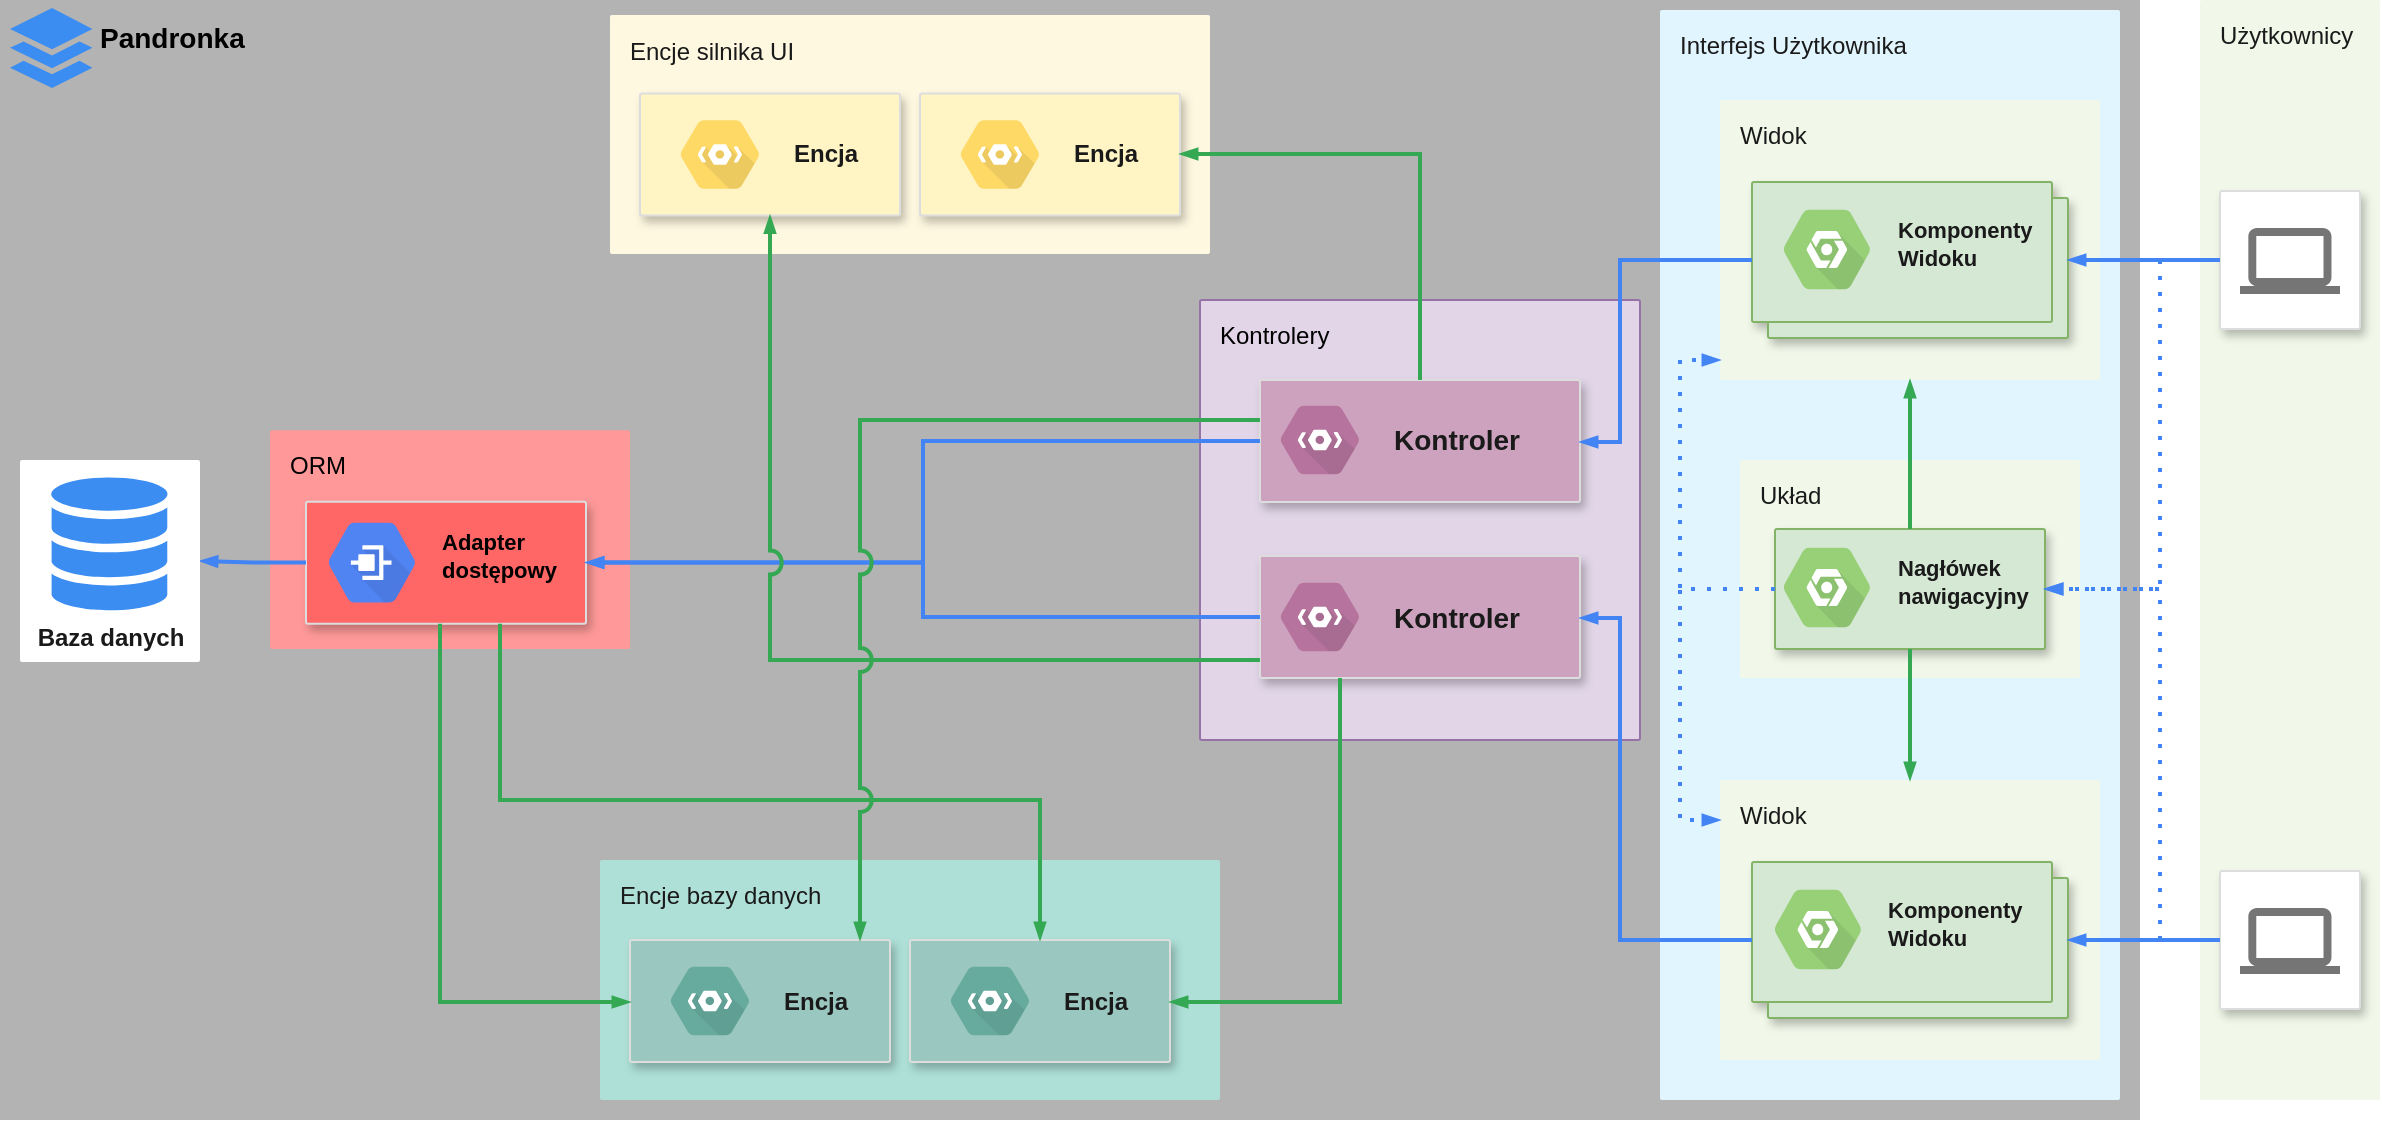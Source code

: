 <mxfile version="13.9.8"><diagram id="f106602c-feb2-e66a-4537-3a34d633f6aa" name="Page-1"><mxGraphModel dx="2555" dy="773" grid="1" gridSize="10" guides="1" tooltips="1" connect="1" arrows="1" fold="1" page="1" pageScale="1" pageWidth="1169" pageHeight="827" background="#ffffff" math="0" shadow="0"><root><mxCell id="0"/><mxCell id="1" parent="0"/><mxCell id="14" value="Pandronka" style="strokeColor=none;shadow=0;gradientColor=none;fontSize=14;align=left;spacing=10;9E9E9E;verticalAlign=top;spacingTop=-4;fontStyle=1;spacingLeft=40;html=1;fillColor=#B3B3B3;" parent="1" vertex="1"><mxGeometry x="-160" y="100" width="1070" height="560" as="geometry"/></mxCell><mxCell id="756" value="Użytkownicy" style="rounded=1;absoluteArcSize=1;arcSize=2;html=1;strokeColor=none;gradientColor=none;shadow=0;dashed=0;strokeColor=none;fontSize=12;align=left;verticalAlign=top;spacing=10;spacingTop=-4;fillColor=#F1F8E9;fontColor=#1A1A1A;" parent="1" vertex="1"><mxGeometry x="940" y="100" width="90" height="550" as="geometry"/></mxCell><mxCell id="749" value="" style="strokeColor=#dddddd;fillColor=#ffffff;shadow=1;strokeWidth=1;rounded=1;absoluteArcSize=1;arcSize=2;labelPosition=center;verticalLabelPosition=middle;align=center;verticalAlign=bottom;spacingLeft=0;fontColor=#999999;fontSize=12;whiteSpace=wrap;spacingBottom=2;html=1;" parent="1" vertex="1"><mxGeometry x="950" y="195.5" width="70" height="69" as="geometry"/></mxCell><mxCell id="750" value="" style="dashed=0;connectable=0;html=1;fillColor=#757575;strokeColor=none;shape=mxgraph.gcp2.laptop;part=1;" parent="749" vertex="1"><mxGeometry x="0.5" width="50" height="33" relative="1" as="geometry"><mxPoint x="-25" y="18.5" as="offset"/></mxGeometry></mxCell><mxCell id="5hxWeINbUFPwopK3Mf6m-791" value="" style="strokeColor=#dddddd;fillColor=#ffffff;shadow=1;strokeWidth=1;rounded=1;absoluteArcSize=1;arcSize=2;labelPosition=center;verticalLabelPosition=middle;align=center;verticalAlign=bottom;spacingLeft=0;fontColor=#999999;fontSize=12;whiteSpace=wrap;spacingBottom=2;html=1;" vertex="1" parent="1"><mxGeometry x="950" y="535.5" width="70" height="69" as="geometry"/></mxCell><mxCell id="5hxWeINbUFPwopK3Mf6m-792" value="" style="dashed=0;connectable=0;html=1;fillColor=#757575;strokeColor=none;shape=mxgraph.gcp2.laptop;part=1;" vertex="1" parent="5hxWeINbUFPwopK3Mf6m-791"><mxGeometry x="0.5" width="50" height="33" relative="1" as="geometry"><mxPoint x="-25" y="18.5" as="offset"/></mxGeometry></mxCell><mxCell id="5hxWeINbUFPwopK3Mf6m-793" value="Interfejs Użytkownika" style="points=[[0,0,0],[0.25,0,0],[0.5,0,0],[0.75,0,0],[1,0,0],[1,0.25,0],[1,0.5,0],[1,0.75,0],[1,1,0],[0.75,1,0],[0.5,1,0],[0.25,1,0],[0,1,0],[0,0.75,0],[0,0.5,0],[0,0.25,0]];rounded=1;absoluteArcSize=1;arcSize=2;html=1;strokeColor=none;gradientColor=none;shadow=0;dashed=0;fontSize=12;align=left;verticalAlign=top;spacing=10;spacingTop=-4;fillColor=#E1F5FE;fontColor=#1A1A1A;" vertex="1" parent="1"><mxGeometry x="670" y="105" width="230" height="545" as="geometry"/></mxCell><mxCell id="5hxWeINbUFPwopK3Mf6m-794" value="Widok" style="points=[[0,0,0],[0.25,0,0],[0.5,0,0],[0.75,0,0],[1,0,0],[1,0.25,0],[1,0.5,0],[1,0.75,0],[1,1,0],[0.75,1,0],[0.5,1,0],[0.25,1,0],[0,1,0],[0,0.75,0],[0,0.5,0],[0,0.25,0]];rounded=1;absoluteArcSize=1;arcSize=2;html=1;strokeColor=none;gradientColor=none;shadow=0;dashed=0;fontSize=12;align=left;verticalAlign=top;spacing=10;spacingTop=-4;fillColor=#F1F8E9;fontColor=#1A1A1A;" vertex="1" parent="1"><mxGeometry x="700" y="150" width="190" height="140" as="geometry"/></mxCell><mxCell id="5hxWeINbUFPwopK3Mf6m-796" value="Układ" style="points=[[0,0,0],[0.25,0,0],[0.5,0,0],[0.75,0,0],[1,0,0],[1,0.25,0],[1,0.5,0],[1,0.75,0],[1,1,0],[0.75,1,0],[0.5,1,0],[0.25,1,0],[0,1,0],[0,0.75,0],[0,0.5,0],[0,0.25,0]];rounded=1;absoluteArcSize=1;arcSize=2;html=1;strokeColor=none;gradientColor=none;shadow=0;dashed=0;fontSize=12;align=left;verticalAlign=top;spacing=10;spacingTop=-4;fillColor=#F1F8E9;fontColor=#1A1A1A;" vertex="1" parent="1"><mxGeometry x="710" y="330" width="170" height="109" as="geometry"/></mxCell><mxCell id="5hxWeINbUFPwopK3Mf6m-797" value="" style="strokeColor=#82b366;fillColor=#d5e8d4;shadow=1;strokeWidth=1;rounded=1;absoluteArcSize=1;arcSize=2;fontSize=10;align=center;html=1;" vertex="1" parent="1"><mxGeometry x="727.5" y="364.5" width="135" height="60" as="geometry"/></mxCell><mxCell id="5hxWeINbUFPwopK3Mf6m-799" value="" style="html=1;aspect=fixed;strokeColor=none;shadow=0;align=center;verticalAlign=top;fillColor=#3B8DF1;shape=mxgraph.gcp2.files" vertex="1" parent="1"><mxGeometry x="-155" y="104" width="41.23" height="40" as="geometry"/></mxCell><mxCell id="5hxWeINbUFPwopK3Mf6m-787" value="" style="shape=mxgraph.gcp2.doubleRect;strokeColor=#82b366;fillColor=#d5e8d4;shadow=1;strokeWidth=1;fontSize=10;align=center;html=1;" vertex="1" parent="1"><mxGeometry x="716" y="191" width="158" height="78" as="geometry"/></mxCell><mxCell id="5hxWeINbUFPwopK3Mf6m-804" value="Widok" style="points=[[0,0,0],[0.25,0,0],[0.5,0,0],[0.75,0,0],[1,0,0],[1,0.25,0],[1,0.5,0],[1,0.75,0],[1,1,0],[0.75,1,0],[0.5,1,0],[0.25,1,0],[0,1,0],[0,0.75,0],[0,0.5,0],[0,0.25,0]];rounded=1;absoluteArcSize=1;arcSize=2;html=1;strokeColor=none;gradientColor=none;shadow=0;dashed=0;fontSize=12;align=left;verticalAlign=top;spacing=10;spacingTop=-4;fillColor=#F1F8E9;fontColor=#1A1A1A;" vertex="1" parent="1"><mxGeometry x="700" y="490" width="190" height="140" as="geometry"/></mxCell><mxCell id="5hxWeINbUFPwopK3Mf6m-805" value="" style="shape=mxgraph.gcp2.doubleRect;strokeColor=#82b366;fillColor=#d5e8d4;shadow=1;strokeWidth=1;fontSize=10;align=center;html=1;" vertex="1" parent="1"><mxGeometry x="716" y="531" width="158" height="78" as="geometry"/></mxCell><mxCell id="5hxWeINbUFPwopK3Mf6m-807" value="" style="edgeStyle=orthogonalEdgeStyle;fontSize=12;html=1;endArrow=blockThin;endFill=1;rounded=0;strokeWidth=2;endSize=4;startSize=4;strokeColor=#34A853;dashed=0;" edge="1" parent="1" source="5hxWeINbUFPwopK3Mf6m-797" target="5hxWeINbUFPwopK3Mf6m-794"><mxGeometry width="100" relative="1" as="geometry"><mxPoint x="330" y="310" as="sourcePoint"/><mxPoint x="430" y="310" as="targetPoint"/><Array as="points"/></mxGeometry></mxCell><mxCell id="5hxWeINbUFPwopK3Mf6m-810" value="" style="edgeStyle=orthogonalEdgeStyle;fontSize=12;html=1;endArrow=blockThin;endFill=1;rounded=0;strokeWidth=2;endSize=4;startSize=4;strokeColor=#34A853;dashed=0;" edge="1" parent="1" source="5hxWeINbUFPwopK3Mf6m-797" target="5hxWeINbUFPwopK3Mf6m-804"><mxGeometry width="100" relative="1" as="geometry"><mxPoint x="390" y="440" as="sourcePoint"/><mxPoint x="490" y="440" as="targetPoint"/></mxGeometry></mxCell><mxCell id="5hxWeINbUFPwopK3Mf6m-812" value="" style="edgeStyle=orthogonalEdgeStyle;fontSize=12;html=1;endArrow=blockThin;endFill=1;rounded=0;strokeWidth=2;endSize=4;startSize=4;dashed=0;strokeColor=#4284F3;" edge="1" parent="1" source="749" target="5hxWeINbUFPwopK3Mf6m-787"><mxGeometry width="100" relative="1" as="geometry"><mxPoint x="1050" y="320" as="sourcePoint"/><mxPoint x="1150" y="320" as="targetPoint"/></mxGeometry></mxCell><mxCell id="5hxWeINbUFPwopK3Mf6m-813" value="" style="edgeStyle=orthogonalEdgeStyle;fontSize=12;html=1;endArrow=blockThin;endFill=1;rounded=0;strokeWidth=2;endSize=4;startSize=4;dashed=0;strokeColor=#4284F3;" edge="1" parent="1" source="5hxWeINbUFPwopK3Mf6m-791" target="5hxWeINbUFPwopK3Mf6m-805"><mxGeometry width="100" relative="1" as="geometry"><mxPoint x="1070" y="470" as="sourcePoint"/><mxPoint x="1170" y="470" as="targetPoint"/></mxGeometry></mxCell><mxCell id="5hxWeINbUFPwopK3Mf6m-814" value="" style="edgeStyle=orthogonalEdgeStyle;fontSize=12;html=1;endArrow=blockThin;endFill=1;rounded=0;strokeWidth=2;endSize=4;startSize=4;dashed=1;dashPattern=1 3;strokeColor=#4284F3;" edge="1" parent="1" target="5hxWeINbUFPwopK3Mf6m-797"><mxGeometry width="100" relative="1" as="geometry"><mxPoint x="920" y="230" as="sourcePoint"/><mxPoint x="1180" y="460" as="targetPoint"/><Array as="points"><mxPoint x="920" y="300"/><mxPoint x="920" y="395"/></Array></mxGeometry></mxCell><mxCell id="5hxWeINbUFPwopK3Mf6m-815" value="" style="edgeStyle=orthogonalEdgeStyle;fontSize=12;html=1;endArrow=blockThin;endFill=1;rounded=0;strokeWidth=2;endSize=4;startSize=4;dashed=1;dashPattern=1 3;strokeColor=#4284F3;" edge="1" parent="1" target="5hxWeINbUFPwopK3Mf6m-797"><mxGeometry width="100" relative="1" as="geometry"><mxPoint x="920" y="570" as="sourcePoint"/><mxPoint x="1170" y="460" as="targetPoint"/><Array as="points"><mxPoint x="920" y="460"/><mxPoint x="920" y="395"/></Array></mxGeometry></mxCell><mxCell id="5hxWeINbUFPwopK3Mf6m-816" value="Kontrolery" style="points=[[0,0,0],[0.25,0,0],[0.5,0,0],[0.75,0,0],[1,0,0],[1,0.25,0],[1,0.5,0],[1,0.75,0],[1,1,0],[0.75,1,0],[0.5,1,0],[0.25,1,0],[0,1,0],[0,0.75,0],[0,0.5,0],[0,0.25,0]];rounded=1;absoluteArcSize=1;arcSize=2;html=1;strokeColor=#9673a6;shadow=0;dashed=0;fontSize=12;align=left;verticalAlign=top;spacing=10;spacingTop=-4;fillColor=#e1d5e7;" vertex="1" parent="1"><mxGeometry x="440" y="250" width="220" height="220" as="geometry"/></mxCell><mxCell id="5hxWeINbUFPwopK3Mf6m-785" value="" style="strokeColor=#dddddd;shadow=1;strokeWidth=1;rounded=1;absoluteArcSize=1;arcSize=2;fontSize=10;fontColor=#9E9E9E;align=center;html=1;fillColor=#CDA2BE;" vertex="1" parent="1"><mxGeometry x="470" y="290" width="160" height="61" as="geometry"/></mxCell><mxCell id="5hxWeINbUFPwopK3Mf6m-817" value="&lt;font style=&quot;font-size: 14px&quot; color=&quot;#1A1A1A&quot;&gt;Kontroler&lt;/font&gt;" style="dashed=0;connectable=0;html=1;strokeColor=none;shape=mxgraph.gcp2.hexIcon;prIcon=cloud_tools_for_powershell;part=1;labelPosition=right;verticalLabelPosition=middle;align=left;verticalAlign=middle;spacingLeft=5;fontColor=#999999;fontSize=12;fillColor=#B5739D;fontStyle=1" vertex="1" parent="1"><mxGeometry x="470" y="294.75" width="60" height="50.5" as="geometry"/></mxCell><mxCell id="5hxWeINbUFPwopK3Mf6m-818" value="" style="strokeColor=#dddddd;shadow=1;strokeWidth=1;rounded=1;absoluteArcSize=1;arcSize=2;fontSize=10;fontColor=#9E9E9E;align=center;html=1;fillColor=#CDA2BE;" vertex="1" parent="1"><mxGeometry x="470" y="378" width="160" height="61" as="geometry"/></mxCell><mxCell id="5hxWeINbUFPwopK3Mf6m-819" value="&lt;font style=&quot;font-size: 14px&quot; color=&quot;#1A1A1A&quot;&gt;Kontroler&lt;/font&gt;" style="dashed=0;connectable=0;html=1;strokeColor=none;shape=mxgraph.gcp2.hexIcon;prIcon=cloud_tools_for_powershell;part=1;labelPosition=right;verticalLabelPosition=middle;align=left;verticalAlign=middle;spacingLeft=5;fontColor=#999999;fontSize=12;fillColor=#B5739D;fontStyle=1" vertex="1" parent="1"><mxGeometry x="470" y="383.25" width="60" height="50.5" as="geometry"/></mxCell><mxCell id="5hxWeINbUFPwopK3Mf6m-823" value="" style="edgeStyle=orthogonalEdgeStyle;fontSize=12;html=1;endArrow=blockThin;endFill=1;rounded=0;strokeWidth=2;endSize=4;startSize=4;dashed=0;strokeColor=#4284F3;" edge="1" parent="1" source="5hxWeINbUFPwopK3Mf6m-787" target="5hxWeINbUFPwopK3Mf6m-785"><mxGeometry width="100" relative="1" as="geometry"><mxPoint x="570" y="60" as="sourcePoint"/><mxPoint x="670" y="60" as="targetPoint"/><Array as="points"><mxPoint x="650" y="230"/><mxPoint x="650" y="321"/></Array></mxGeometry></mxCell><mxCell id="5hxWeINbUFPwopK3Mf6m-824" value="" style="edgeStyle=orthogonalEdgeStyle;fontSize=12;html=1;endArrow=blockThin;endFill=1;rounded=0;strokeWidth=2;endSize=4;startSize=4;dashed=0;strokeColor=#4284F3;" edge="1" parent="1" source="5hxWeINbUFPwopK3Mf6m-805" target="5hxWeINbUFPwopK3Mf6m-818"><mxGeometry width="100" relative="1" as="geometry"><mxPoint x="650" y="70" as="sourcePoint"/><mxPoint x="750" y="70" as="targetPoint"/><Array as="points"><mxPoint x="650" y="570"/><mxPoint x="650" y="409"/></Array></mxGeometry></mxCell><mxCell id="5hxWeINbUFPwopK3Mf6m-825" value="&lt;div&gt;&lt;font color=&quot;#1A1A1A&quot;&gt;Nagłówek&lt;/font&gt;&lt;/div&gt;&lt;div&gt;&lt;font color=&quot;#1A1A1A&quot;&gt;nawigacyjny&lt;br&gt;&lt;/font&gt;&lt;/div&gt;" style="html=1;strokeColor=none;verticalAlign=middle;labelPosition=right;verticalLabelPosition=middle;align=left;spacingTop=-6;fontSize=11;fontStyle=1;fontColor=#999999;shape=mxgraph.gcp2.hexIcon;prIcon=placeholder;fillColor=#97D077;" vertex="1" parent="1"><mxGeometry x="720.5" y="364.5" width="66" height="58.5" as="geometry"/></mxCell><mxCell id="5hxWeINbUFPwopK3Mf6m-800" value="&lt;div&gt;&lt;font color=&quot;#1A1A1A&quot;&gt;Komponenty&lt;/font&gt;&lt;/div&gt;&lt;div&gt;&lt;font color=&quot;#1A1A1A&quot;&gt;Widoku&lt;br&gt;&lt;/font&gt;&lt;/div&gt;" style="html=1;strokeColor=none;verticalAlign=middle;labelPosition=right;verticalLabelPosition=middle;align=left;spacingTop=-6;fontSize=11;fontStyle=1;fontColor=#999999;shape=mxgraph.gcp2.hexIcon;prIcon=placeholder;fillColor=#97D077;" vertex="1" parent="1"><mxGeometry x="720.5" y="195.5" width="66" height="58.5" as="geometry"/></mxCell><mxCell id="5hxWeINbUFPwopK3Mf6m-826" value="&lt;div&gt;&lt;font color=&quot;#1A1A1A&quot;&gt;Komponenty&lt;/font&gt;&lt;/div&gt;&lt;div&gt;&lt;font color=&quot;#1A1A1A&quot;&gt;Widoku&lt;br&gt;&lt;/font&gt;&lt;/div&gt;" style="html=1;strokeColor=none;verticalAlign=middle;labelPosition=right;verticalLabelPosition=middle;align=left;spacingTop=-6;fontSize=11;fontStyle=1;fontColor=#999999;shape=mxgraph.gcp2.hexIcon;prIcon=placeholder;fillColor=#97D077;" vertex="1" parent="1"><mxGeometry x="716" y="535.5" width="66" height="58.5" as="geometry"/></mxCell><mxCell id="5hxWeINbUFPwopK3Mf6m-827" value="" style="edgeStyle=orthogonalEdgeStyle;fontSize=12;html=1;endArrow=blockThin;endFill=1;rounded=0;strokeWidth=2;endSize=4;startSize=4;dashed=1;dashPattern=1 3;strokeColor=#4284F3;" edge="1" parent="1" source="5hxWeINbUFPwopK3Mf6m-797" target="5hxWeINbUFPwopK3Mf6m-794"><mxGeometry width="100" relative="1" as="geometry"><mxPoint x="650" y="70" as="sourcePoint"/><mxPoint x="750" y="70" as="targetPoint"/><Array as="points"><mxPoint x="680" y="395"/><mxPoint x="680" y="280"/></Array></mxGeometry></mxCell><mxCell id="5hxWeINbUFPwopK3Mf6m-828" value="" style="edgeStyle=orthogonalEdgeStyle;fontSize=12;html=1;endArrow=blockThin;endFill=1;rounded=0;strokeWidth=2;endSize=4;startSize=4;dashed=1;dashPattern=1 3;strokeColor=#4284F3;" edge="1" parent="1" source="5hxWeINbUFPwopK3Mf6m-797" target="5hxWeINbUFPwopK3Mf6m-804"><mxGeometry width="100" relative="1" as="geometry"><mxPoint x="1060" y="410" as="sourcePoint"/><mxPoint x="1160" y="410" as="targetPoint"/><Array as="points"><mxPoint x="680" y="395"/><mxPoint x="680" y="510"/></Array></mxGeometry></mxCell><mxCell id="5hxWeINbUFPwopK3Mf6m-829" value="Encje silnika UI" style="points=[[0,0,0],[0.25,0,0],[0.5,0,0],[0.75,0,0],[1,0,0],[1,0.25,0],[1,0.5,0],[1,0.75,0],[1,1,0],[0.75,1,0],[0.5,1,0],[0.25,1,0],[0,1,0],[0,0.75,0],[0,0.5,0],[0,0.25,0]];rounded=1;absoluteArcSize=1;arcSize=2;html=1;strokeColor=none;gradientColor=none;shadow=0;dashed=0;fontSize=12;align=left;verticalAlign=top;spacing=10;spacingTop=-4;fillColor=#FFF8E1;fontColor=#1A1A1A;" vertex="1" parent="1"><mxGeometry x="145" y="107.5" width="300" height="119.5" as="geometry"/></mxCell><mxCell id="5hxWeINbUFPwopK3Mf6m-830" value="Encje bazy danych" style="points=[[0,0,0],[0.25,0,0],[0.5,0,0],[0.75,0,0],[1,0,0],[1,0.25,0],[1,0.5,0],[1,0.75,0],[1,1,0],[0.75,1,0],[0.5,1,0],[0.25,1,0],[0,1,0],[0,0.75,0],[0,0.5,0],[0,0.25,0]];rounded=1;absoluteArcSize=1;arcSize=2;html=1;strokeColor=none;gradientColor=none;shadow=0;dashed=0;fontSize=12;align=left;verticalAlign=top;spacing=10;spacingTop=-4;fontColor=#1A1A1A;fillColor=#AEE0D7;" vertex="1" parent="1"><mxGeometry x="140" y="530" width="310" height="120" as="geometry"/></mxCell><mxCell id="5hxWeINbUFPwopK3Mf6m-832" value="" style="strokeColor=#dddddd;shadow=1;strokeWidth=1;rounded=1;absoluteArcSize=1;arcSize=2;fontSize=10;fontColor=#9E9E9E;align=center;html=1;fillColor=#FFF4C3;" vertex="1" parent="1"><mxGeometry x="300" y="146.75" width="130" height="61" as="geometry"/></mxCell><mxCell id="5hxWeINbUFPwopK3Mf6m-833" value="Encja" style="dashed=0;connectable=0;html=1;strokeColor=none;shape=mxgraph.gcp2.hexIcon;prIcon=cloud_tools_for_powershell;part=1;labelPosition=right;verticalLabelPosition=middle;align=left;verticalAlign=middle;spacingLeft=5;fontSize=12;fontStyle=1;fillColor=#FFD966;fontColor=#1A1A1A;" vertex="1" parent="1"><mxGeometry x="310" y="152" width="60" height="50.5" as="geometry"/></mxCell><mxCell id="5hxWeINbUFPwopK3Mf6m-834" value="" style="strokeColor=#dddddd;shadow=1;strokeWidth=1;rounded=1;absoluteArcSize=1;arcSize=2;fontSize=10;fontColor=#9E9E9E;align=center;html=1;fillColor=#FFF4C3;" vertex="1" parent="1"><mxGeometry x="160" y="146.75" width="130" height="61" as="geometry"/></mxCell><mxCell id="5hxWeINbUFPwopK3Mf6m-835" value="Encja" style="dashed=0;connectable=0;html=1;strokeColor=none;shape=mxgraph.gcp2.hexIcon;prIcon=cloud_tools_for_powershell;part=1;labelPosition=right;verticalLabelPosition=middle;align=left;verticalAlign=middle;spacingLeft=5;fontSize=12;fontStyle=1;fillColor=#FFD966;fontColor=#1A1A1A;" vertex="1" parent="1"><mxGeometry x="170" y="152" width="60" height="50.5" as="geometry"/></mxCell><mxCell id="5hxWeINbUFPwopK3Mf6m-838" value="" style="strokeColor=#dddddd;shadow=1;strokeWidth=1;rounded=1;absoluteArcSize=1;arcSize=2;fontSize=10;fontColor=#9E9E9E;align=center;html=1;fillColor=#9AC7BF;" vertex="1" parent="1"><mxGeometry x="155" y="570" width="130" height="61" as="geometry"/></mxCell><mxCell id="5hxWeINbUFPwopK3Mf6m-839" value="Encja" style="dashed=0;connectable=0;html=1;strokeColor=none;shape=mxgraph.gcp2.hexIcon;prIcon=cloud_tools_for_powershell;part=1;labelPosition=right;verticalLabelPosition=middle;align=left;verticalAlign=middle;spacingLeft=5;fontSize=12;fontStyle=1;fillColor=#67AB9F;fontColor=#1A1A1A;" vertex="1" parent="1"><mxGeometry x="165" y="575.25" width="60" height="50.5" as="geometry"/></mxCell><mxCell id="5hxWeINbUFPwopK3Mf6m-840" value="" style="strokeColor=#dddddd;shadow=1;strokeWidth=1;rounded=1;absoluteArcSize=1;arcSize=2;fontSize=10;fontColor=#9E9E9E;align=center;html=1;fillColor=#9AC7BF;" vertex="1" parent="1"><mxGeometry x="295" y="570" width="130" height="61" as="geometry"/></mxCell><mxCell id="5hxWeINbUFPwopK3Mf6m-841" value="Encja" style="dashed=0;connectable=0;html=1;strokeColor=none;shape=mxgraph.gcp2.hexIcon;prIcon=cloud_tools_for_powershell;part=1;labelPosition=right;verticalLabelPosition=middle;align=left;verticalAlign=middle;spacingLeft=5;fontSize=12;fontStyle=1;fillColor=#67AB9F;fontColor=#1A1A1A;" vertex="1" parent="1"><mxGeometry x="305" y="575.25" width="60" height="50.5" as="geometry"/></mxCell><mxCell id="5hxWeINbUFPwopK3Mf6m-843" value="ORM" style="points=[[0,0,0],[0.25,0,0],[0.5,0,0],[0.75,0,0],[1,0,0],[1,0.25,0],[1,0.5,0],[1,0.75,0],[1,1,0],[0.75,1,0],[0.5,1,0],[0.25,1,0],[0,1,0],[0,0.75,0],[0,0.5,0],[0,0.25,0]];rounded=1;absoluteArcSize=1;arcSize=2;html=1;strokeColor=none;gradientColor=none;shadow=0;dashed=0;fontSize=12;align=left;verticalAlign=top;spacing=10;spacingTop=-4;fillColor=#FF9999;" vertex="1" parent="1"><mxGeometry x="-25" y="315.13" width="180" height="109.37" as="geometry"/></mxCell><mxCell id="5hxWeINbUFPwopK3Mf6m-845" value="" style="strokeColor=#dddddd;shadow=1;strokeWidth=1;rounded=1;absoluteArcSize=1;arcSize=2;fontSize=10;fontColor=#9E9E9E;align=center;html=1;fillColor=#FF6666;" vertex="1" parent="1"><mxGeometry x="-7" y="350.82" width="140" height="61" as="geometry"/></mxCell><mxCell id="5hxWeINbUFPwopK3Mf6m-844" value="&lt;div&gt;Adapter &lt;br&gt;&lt;/div&gt;&lt;div&gt;dostępowy&lt;/div&gt;" style="html=1;fillColor=#5184F3;strokeColor=none;verticalAlign=middle;labelPosition=right;verticalLabelPosition=middle;align=left;spacingTop=-6;fontSize=11;fontStyle=1;shape=mxgraph.gcp2.hexIcon;prIcon=dedicated_interconnect" vertex="1" parent="1"><mxGeometry x="-7" y="352.07" width="66" height="58.5" as="geometry"/></mxCell><mxCell id="5hxWeINbUFPwopK3Mf6m-846" value="" style="edgeStyle=orthogonalEdgeStyle;fontSize=12;html=1;endArrow=blockThin;endFill=1;rounded=0;strokeWidth=2;endSize=4;startSize=4;dashed=0;strokeColor=#4284F3;" edge="1" parent="1" source="5hxWeINbUFPwopK3Mf6m-785" target="5hxWeINbUFPwopK3Mf6m-845"><mxGeometry width="100" relative="1" as="geometry"><mxPoint x="-60" y="520" as="sourcePoint"/><mxPoint x="40" y="520" as="targetPoint"/></mxGeometry></mxCell><mxCell id="5hxWeINbUFPwopK3Mf6m-847" value="" style="edgeStyle=orthogonalEdgeStyle;fontSize=12;html=1;endArrow=blockThin;endFill=1;rounded=0;strokeWidth=2;endSize=4;startSize=4;dashed=0;strokeColor=#4284F3;" edge="1" parent="1" source="5hxWeINbUFPwopK3Mf6m-818" target="5hxWeINbUFPwopK3Mf6m-845"><mxGeometry width="100" relative="1" as="geometry"><mxPoint x="300" y="440" as="sourcePoint"/><mxPoint x="400" y="440" as="targetPoint"/></mxGeometry></mxCell><mxCell id="5hxWeINbUFPwopK3Mf6m-848" value="" style="edgeStyle=orthogonalEdgeStyle;fontSize=12;html=1;endArrow=blockThin;endFill=1;rounded=0;strokeWidth=2;endSize=4;startSize=4;strokeColor=#34A853;dashed=0;" edge="1" parent="1" source="5hxWeINbUFPwopK3Mf6m-785" target="5hxWeINbUFPwopK3Mf6m-832"><mxGeometry width="100" relative="1" as="geometry"><mxPoint x="200" y="260" as="sourcePoint"/><mxPoint x="300" y="260" as="targetPoint"/><Array as="points"><mxPoint x="550" y="177"/></Array></mxGeometry></mxCell><mxCell id="5hxWeINbUFPwopK3Mf6m-849" value="" style="edgeStyle=orthogonalEdgeStyle;fontSize=12;html=1;endArrow=blockThin;endFill=1;rounded=0;strokeWidth=2;endSize=4;startSize=4;strokeColor=#34A853;dashed=0;jumpStyle=arc;jumpSize=10;" edge="1" parent="1" source="5hxWeINbUFPwopK3Mf6m-818" target="5hxWeINbUFPwopK3Mf6m-834"><mxGeometry width="100" relative="1" as="geometry"><mxPoint x="230" y="290" as="sourcePoint"/><mxPoint x="330" y="290" as="targetPoint"/><Array as="points"><mxPoint x="225" y="430"/></Array></mxGeometry></mxCell><mxCell id="5hxWeINbUFPwopK3Mf6m-850" value="" style="edgeStyle=orthogonalEdgeStyle;fontSize=12;html=1;endArrow=blockThin;endFill=1;rounded=0;strokeWidth=2;endSize=4;startSize=4;strokeColor=#34A853;dashed=0;" edge="1" parent="1" source="5hxWeINbUFPwopK3Mf6m-845" target="5hxWeINbUFPwopK3Mf6m-838"><mxGeometry width="100" relative="1" as="geometry"><mxPoint x="150" y="470" as="sourcePoint"/><mxPoint x="250" y="470" as="targetPoint"/><Array as="points"><mxPoint x="60" y="601"/></Array></mxGeometry></mxCell><mxCell id="5hxWeINbUFPwopK3Mf6m-851" value="" style="edgeStyle=orthogonalEdgeStyle;fontSize=12;html=1;endArrow=blockThin;endFill=1;rounded=0;strokeWidth=2;endSize=4;startSize=4;strokeColor=#34A853;dashed=0;" edge="1" parent="1" source="5hxWeINbUFPwopK3Mf6m-845" target="5hxWeINbUFPwopK3Mf6m-840"><mxGeometry width="100" relative="1" as="geometry"><mxPoint x="110" y="480" as="sourcePoint"/><mxPoint x="210" y="480" as="targetPoint"/><Array as="points"><mxPoint x="90" y="500"/><mxPoint x="360" y="500"/></Array></mxGeometry></mxCell><mxCell id="5hxWeINbUFPwopK3Mf6m-852" value="" style="edgeStyle=orthogonalEdgeStyle;fontSize=12;html=1;endArrow=blockThin;endFill=1;rounded=0;strokeWidth=2;endSize=4;startSize=4;dashed=0;strokeColor=#4284F3;" edge="1" parent="1" source="5hxWeINbUFPwopK3Mf6m-845" target="5hxWeINbUFPwopK3Mf6m-853"><mxGeometry width="100" relative="1" as="geometry"><mxPoint x="-160" y="490" as="sourcePoint"/><mxPoint x="70" y="40" as="targetPoint"/></mxGeometry></mxCell><mxCell id="5hxWeINbUFPwopK3Mf6m-853" value="" style="points=[[0,0,0],[0.25,0,0],[0.5,0,0],[0.75,0,0],[1,0,0],[1,0.25,0],[1,0.5,0],[1,0.75,0],[1,1,0],[0.75,1,0],[0.5,1,0],[0.25,1,0],[0,1,0],[0,0.75,0],[0,0.5,0],[0,0.25,0]];rounded=1;absoluteArcSize=1;arcSize=2;html=1;strokeColor=none;gradientColor=none;shadow=0;dashed=0;fontSize=12;fontColor=#9E9E9E;align=left;verticalAlign=top;spacing=10;spacingTop=-4;" vertex="1" parent="1"><mxGeometry x="-150.0" y="330" width="90" height="101" as="geometry"/></mxCell><mxCell id="5hxWeINbUFPwopK3Mf6m-842" value="&lt;b&gt;Baza danych&lt;/b&gt;" style="html=1;aspect=fixed;strokeColor=none;shadow=0;align=center;verticalAlign=top;fillColor=#3B8DF1;shape=mxgraph.gcp2.cloud_monitoring;fontColor=#1A1A1A;labelPosition=center;verticalLabelPosition=bottom;" vertex="1" parent="1"><mxGeometry x="-135.0" y="338.75" width="60" height="66.67" as="geometry"/></mxCell><mxCell id="5hxWeINbUFPwopK3Mf6m-855" value="" style="edgeStyle=orthogonalEdgeStyle;fontSize=12;html=1;endArrow=blockThin;endFill=1;rounded=0;strokeWidth=2;endSize=4;startSize=4;strokeColor=#34A853;dashed=0;" edge="1" parent="1" source="5hxWeINbUFPwopK3Mf6m-818" target="5hxWeINbUFPwopK3Mf6m-840"><mxGeometry width="100" relative="1" as="geometry"><mxPoint x="490" y="550" as="sourcePoint"/><mxPoint x="590" y="550" as="targetPoint"/><Array as="points"><mxPoint x="510" y="601"/></Array></mxGeometry></mxCell><mxCell id="5hxWeINbUFPwopK3Mf6m-857" value="" style="edgeStyle=orthogonalEdgeStyle;fontSize=12;html=1;endArrow=blockThin;endFill=1;rounded=0;strokeWidth=2;endSize=4;startSize=4;strokeColor=#34A853;dashed=0;jumpStyle=arc;jumpSize=10;" edge="1" parent="1" source="5hxWeINbUFPwopK3Mf6m-785" target="5hxWeINbUFPwopK3Mf6m-838"><mxGeometry width="100" relative="1" as="geometry"><mxPoint x="70" y="270" as="sourcePoint"/><mxPoint x="170" y="270" as="targetPoint"/><Array as="points"><mxPoint x="270" y="310"/></Array></mxGeometry></mxCell></root></mxGraphModel></diagram></mxfile>